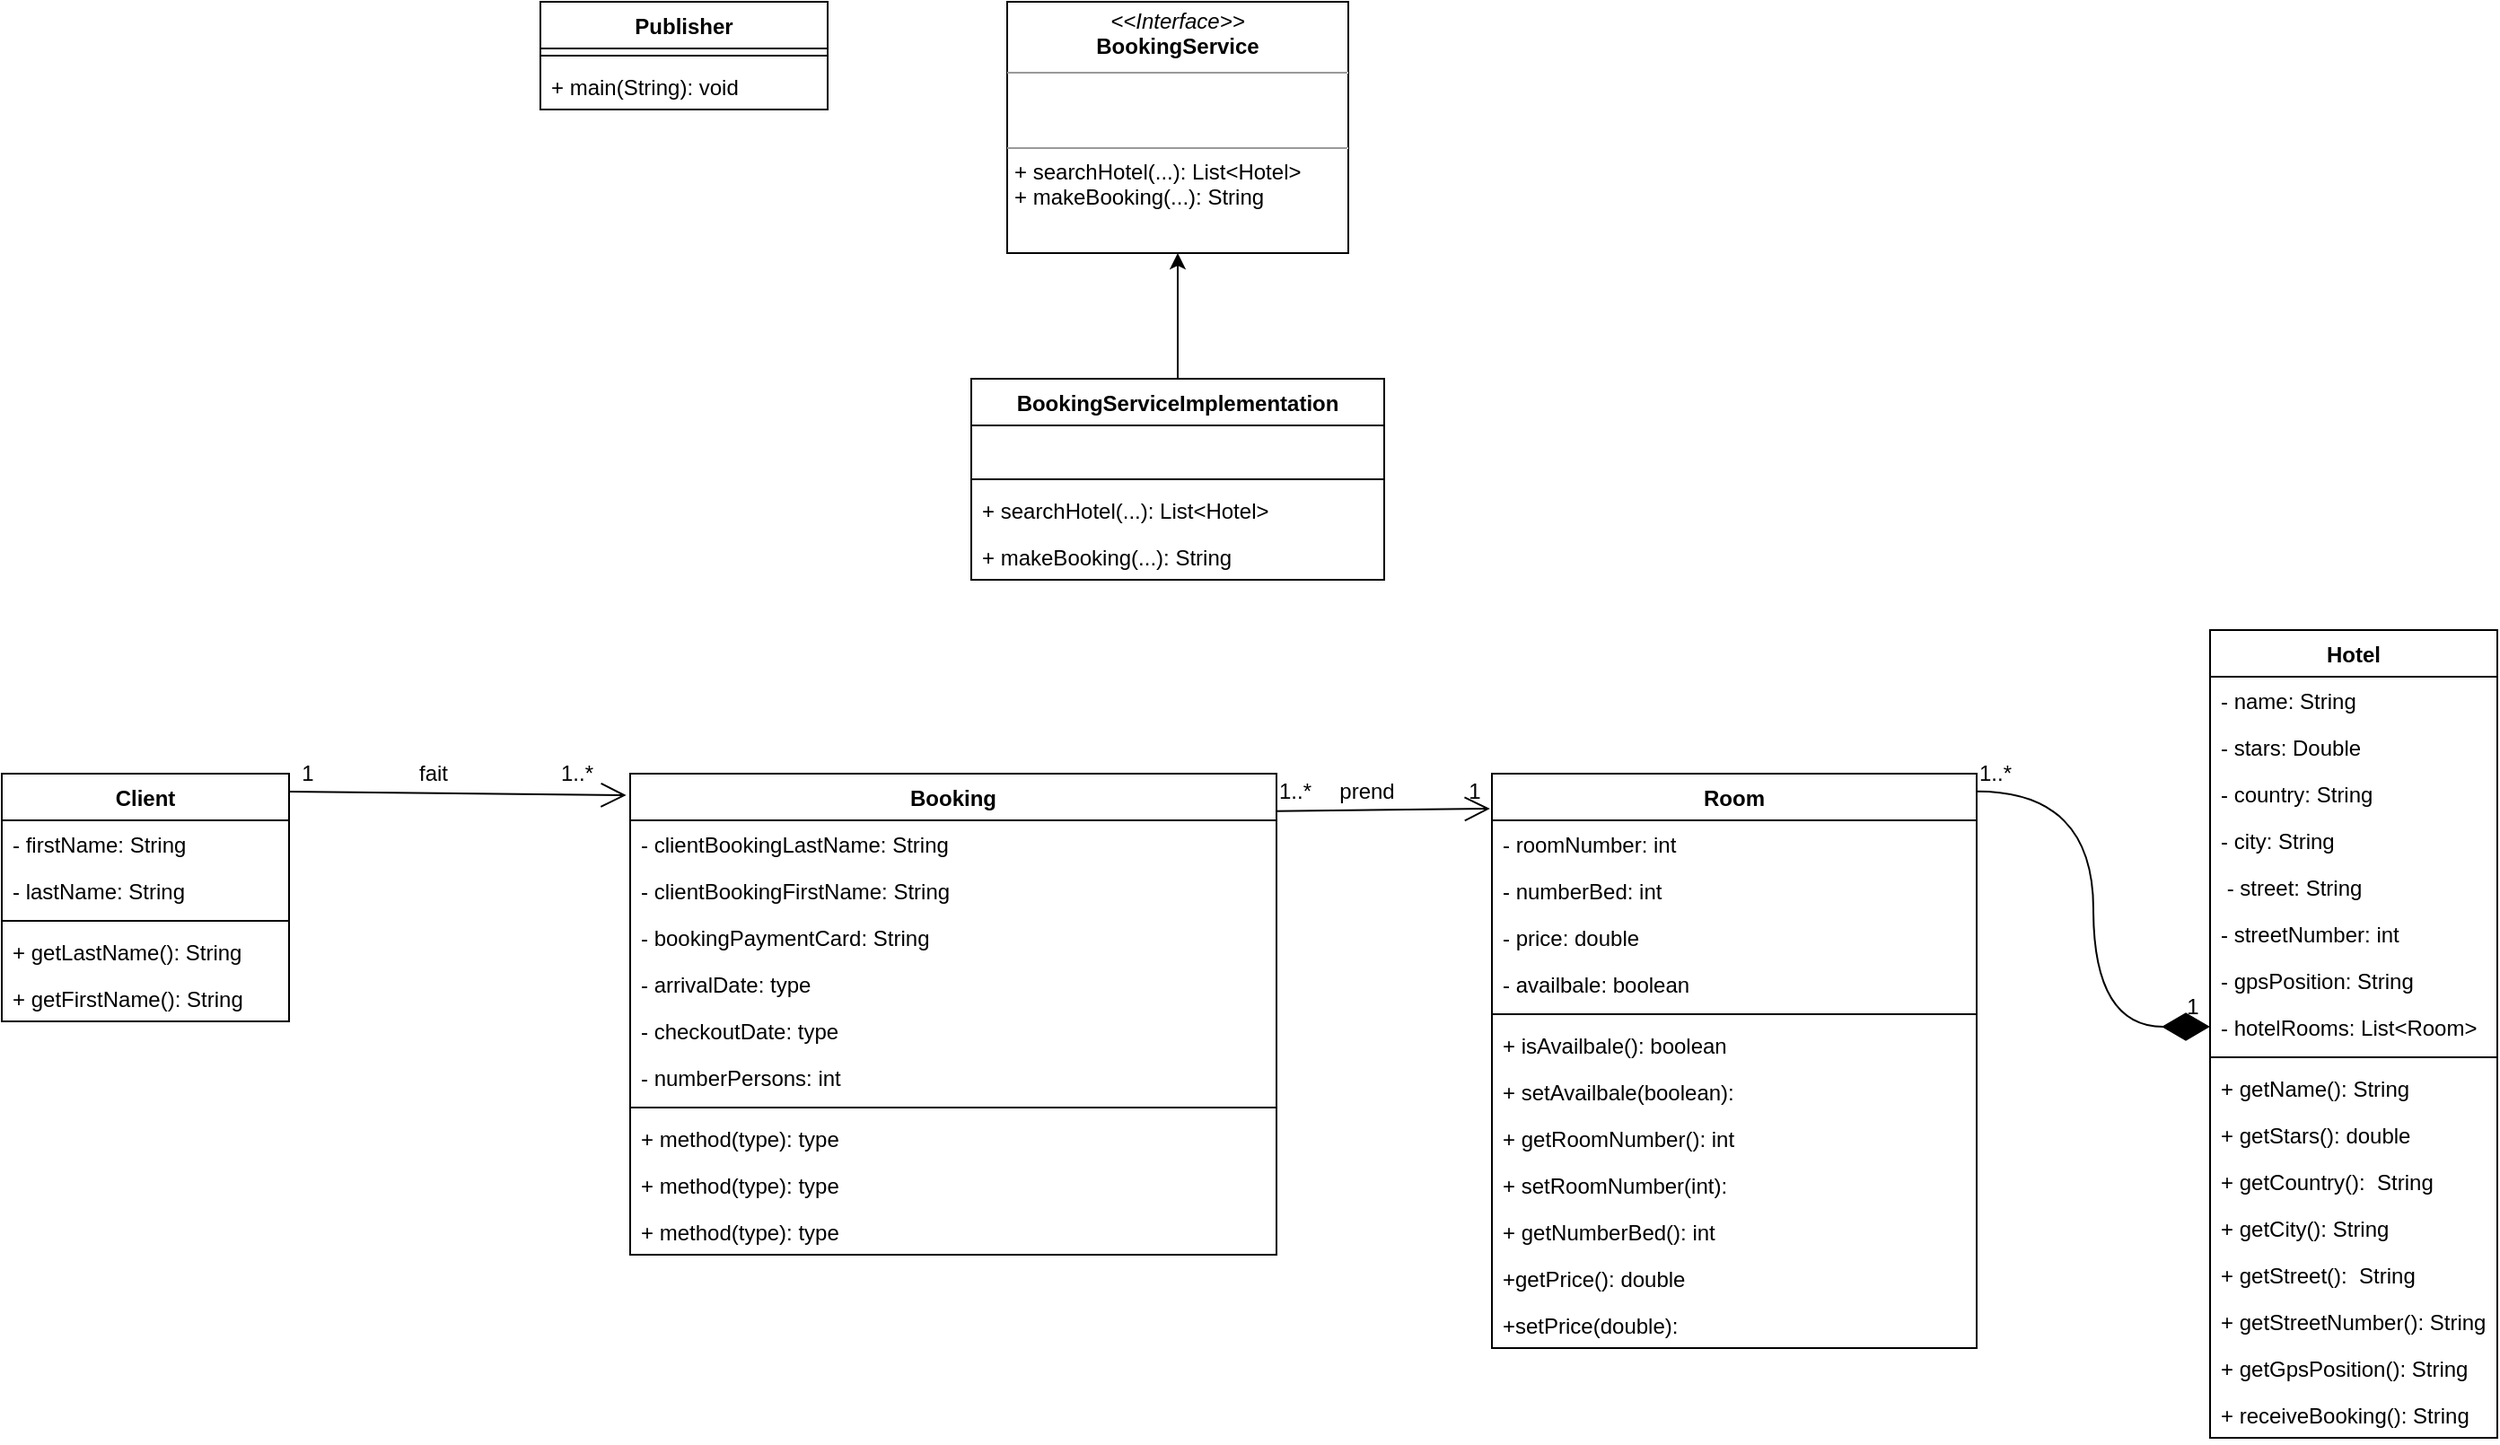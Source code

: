 <mxfile version="20.5.3" type="device"><diagram id="cfT06ySAHiFsVYucp_V1" name="Page-1"><mxGraphModel dx="1289" dy="687" grid="1" gridSize="10" guides="1" tooltips="1" connect="1" arrows="1" fold="1" page="1" pageScale="1" pageWidth="827" pageHeight="1169" math="0" shadow="0"><root><mxCell id="0"/><mxCell id="1" parent="0"/><mxCell id="_x2bSIc6BlJDKtabW-yO-1" value="Room" style="swimlane;fontStyle=1;align=center;verticalAlign=top;childLayout=stackLayout;horizontal=1;startSize=26;horizontalStack=0;resizeParent=1;resizeParentMax=0;resizeLast=0;collapsible=1;marginBottom=0;" parent="1" vertex="1"><mxGeometry x="300" y="610" width="270" height="320" as="geometry"/></mxCell><mxCell id="_x2bSIc6BlJDKtabW-yO-2" value="- roomNumber: int" style="text;strokeColor=none;fillColor=none;align=left;verticalAlign=top;spacingLeft=4;spacingRight=4;overflow=hidden;rotatable=0;points=[[0,0.5],[1,0.5]];portConstraint=eastwest;" parent="_x2bSIc6BlJDKtabW-yO-1" vertex="1"><mxGeometry y="26" width="270" height="26" as="geometry"/></mxCell><mxCell id="_x2bSIc6BlJDKtabW-yO-53" value="- numberBed: int" style="text;strokeColor=none;fillColor=none;align=left;verticalAlign=top;spacingLeft=4;spacingRight=4;overflow=hidden;rotatable=0;points=[[0,0.5],[1,0.5]];portConstraint=eastwest;" parent="_x2bSIc6BlJDKtabW-yO-1" vertex="1"><mxGeometry y="52" width="270" height="26" as="geometry"/></mxCell><mxCell id="_x2bSIc6BlJDKtabW-yO-54" value="- price: double" style="text;strokeColor=none;fillColor=none;align=left;verticalAlign=top;spacingLeft=4;spacingRight=4;overflow=hidden;rotatable=0;points=[[0,0.5],[1,0.5]];portConstraint=eastwest;" parent="_x2bSIc6BlJDKtabW-yO-1" vertex="1"><mxGeometry y="78" width="270" height="26" as="geometry"/></mxCell><mxCell id="_x2bSIc6BlJDKtabW-yO-55" value="- availbale: boolean" style="text;strokeColor=none;fillColor=none;align=left;verticalAlign=top;spacingLeft=4;spacingRight=4;overflow=hidden;rotatable=0;points=[[0,0.5],[1,0.5]];portConstraint=eastwest;" parent="_x2bSIc6BlJDKtabW-yO-1" vertex="1"><mxGeometry y="104" width="270" height="26" as="geometry"/></mxCell><mxCell id="_x2bSIc6BlJDKtabW-yO-3" value="" style="line;strokeWidth=1;fillColor=none;align=left;verticalAlign=middle;spacingTop=-1;spacingLeft=3;spacingRight=3;rotatable=0;labelPosition=right;points=[];portConstraint=eastwest;strokeColor=inherit;" parent="_x2bSIc6BlJDKtabW-yO-1" vertex="1"><mxGeometry y="130" width="270" height="8" as="geometry"/></mxCell><mxCell id="_x2bSIc6BlJDKtabW-yO-4" value="+ isAvailbale(): boolean" style="text;strokeColor=none;fillColor=none;align=left;verticalAlign=top;spacingLeft=4;spacingRight=4;overflow=hidden;rotatable=0;points=[[0,0.5],[1,0.5]];portConstraint=eastwest;" parent="_x2bSIc6BlJDKtabW-yO-1" vertex="1"><mxGeometry y="138" width="270" height="26" as="geometry"/></mxCell><mxCell id="_x2bSIc6BlJDKtabW-yO-56" value="+ setAvailbale(boolean): " style="text;strokeColor=none;fillColor=none;align=left;verticalAlign=top;spacingLeft=4;spacingRight=4;overflow=hidden;rotatable=0;points=[[0,0.5],[1,0.5]];portConstraint=eastwest;" parent="_x2bSIc6BlJDKtabW-yO-1" vertex="1"><mxGeometry y="164" width="270" height="26" as="geometry"/></mxCell><mxCell id="_x2bSIc6BlJDKtabW-yO-57" value="+ getRoomNumber(): int" style="text;strokeColor=none;fillColor=none;align=left;verticalAlign=top;spacingLeft=4;spacingRight=4;overflow=hidden;rotatable=0;points=[[0,0.5],[1,0.5]];portConstraint=eastwest;" parent="_x2bSIc6BlJDKtabW-yO-1" vertex="1"><mxGeometry y="190" width="270" height="26" as="geometry"/></mxCell><mxCell id="_x2bSIc6BlJDKtabW-yO-58" value="+ setRoomNumber(int): " style="text;strokeColor=none;fillColor=none;align=left;verticalAlign=top;spacingLeft=4;spacingRight=4;overflow=hidden;rotatable=0;points=[[0,0.5],[1,0.5]];portConstraint=eastwest;" parent="_x2bSIc6BlJDKtabW-yO-1" vertex="1"><mxGeometry y="216" width="270" height="26" as="geometry"/></mxCell><mxCell id="_x2bSIc6BlJDKtabW-yO-59" value="+ getNumberBed(): int" style="text;strokeColor=none;fillColor=none;align=left;verticalAlign=top;spacingLeft=4;spacingRight=4;overflow=hidden;rotatable=0;points=[[0,0.5],[1,0.5]];portConstraint=eastwest;" parent="_x2bSIc6BlJDKtabW-yO-1" vertex="1"><mxGeometry y="242" width="270" height="26" as="geometry"/></mxCell><mxCell id="_x2bSIc6BlJDKtabW-yO-60" value="+getPrice(): double" style="text;strokeColor=none;fillColor=none;align=left;verticalAlign=top;spacingLeft=4;spacingRight=4;overflow=hidden;rotatable=0;points=[[0,0.5],[1,0.5]];portConstraint=eastwest;" parent="_x2bSIc6BlJDKtabW-yO-1" vertex="1"><mxGeometry y="268" width="270" height="26" as="geometry"/></mxCell><mxCell id="_x2bSIc6BlJDKtabW-yO-69" value="+setPrice(double): " style="text;strokeColor=none;fillColor=none;align=left;verticalAlign=top;spacingLeft=4;spacingRight=4;overflow=hidden;rotatable=0;points=[[0,0.5],[1,0.5]];portConstraint=eastwest;" parent="_x2bSIc6BlJDKtabW-yO-1" vertex="1"><mxGeometry y="294" width="270" height="26" as="geometry"/></mxCell><mxCell id="_x2bSIc6BlJDKtabW-yO-72" style="edgeStyle=orthogonalEdgeStyle;rounded=0;orthogonalLoop=1;jettySize=auto;html=1;entryX=0.5;entryY=1;entryDx=0;entryDy=0;" parent="1" source="_x2bSIc6BlJDKtabW-yO-13" target="_x2bSIc6BlJDKtabW-yO-61" edge="1"><mxGeometry relative="1" as="geometry"/></mxCell><mxCell id="_x2bSIc6BlJDKtabW-yO-13" value="BookingServiceImplementation" style="swimlane;fontStyle=1;align=center;verticalAlign=top;childLayout=stackLayout;horizontal=1;startSize=26;horizontalStack=0;resizeParent=1;resizeParentMax=0;resizeLast=0;collapsible=1;marginBottom=0;" parent="1" vertex="1"><mxGeometry x="10" y="390" width="230" height="112" as="geometry"/></mxCell><mxCell id="_x2bSIc6BlJDKtabW-yO-14" value=" " style="text;strokeColor=none;fillColor=none;align=left;verticalAlign=top;spacingLeft=4;spacingRight=4;overflow=hidden;rotatable=0;points=[[0,0.5],[1,0.5]];portConstraint=eastwest;" parent="_x2bSIc6BlJDKtabW-yO-13" vertex="1"><mxGeometry y="26" width="230" height="26" as="geometry"/></mxCell><mxCell id="_x2bSIc6BlJDKtabW-yO-15" value="" style="line;strokeWidth=1;fillColor=none;align=left;verticalAlign=middle;spacingTop=-1;spacingLeft=3;spacingRight=3;rotatable=0;labelPosition=right;points=[];portConstraint=eastwest;strokeColor=inherit;" parent="_x2bSIc6BlJDKtabW-yO-13" vertex="1"><mxGeometry y="52" width="230" height="8" as="geometry"/></mxCell><mxCell id="_x2bSIc6BlJDKtabW-yO-16" value="+ searchHotel(...): List&lt;Hotel&gt;" style="text;strokeColor=none;fillColor=none;align=left;verticalAlign=top;spacingLeft=4;spacingRight=4;overflow=hidden;rotatable=0;points=[[0,0.5],[1,0.5]];portConstraint=eastwest;" parent="_x2bSIc6BlJDKtabW-yO-13" vertex="1"><mxGeometry y="60" width="230" height="26" as="geometry"/></mxCell><mxCell id="Fo9HnqY3LW8Suq48Zk8n-1" value="+ makeBooking(...): String" style="text;strokeColor=none;fillColor=none;align=left;verticalAlign=top;spacingLeft=4;spacingRight=4;overflow=hidden;rotatable=0;points=[[0,0.5],[1,0.5]];portConstraint=eastwest;" vertex="1" parent="_x2bSIc6BlJDKtabW-yO-13"><mxGeometry y="86" width="230" height="26" as="geometry"/></mxCell><mxCell id="_x2bSIc6BlJDKtabW-yO-17" value="Booking" style="swimlane;fontStyle=1;align=center;verticalAlign=top;childLayout=stackLayout;horizontal=1;startSize=26;horizontalStack=0;resizeParent=1;resizeParentMax=0;resizeLast=0;collapsible=1;marginBottom=0;" parent="1" vertex="1"><mxGeometry x="-180" y="610" width="360" height="268" as="geometry"/></mxCell><mxCell id="_x2bSIc6BlJDKtabW-yO-18" value="- clientBookingLastName: String" style="text;strokeColor=none;fillColor=none;align=left;verticalAlign=top;spacingLeft=4;spacingRight=4;overflow=hidden;rotatable=0;points=[[0,0.5],[1,0.5]];portConstraint=eastwest;" parent="_x2bSIc6BlJDKtabW-yO-17" vertex="1"><mxGeometry y="26" width="360" height="26" as="geometry"/></mxCell><mxCell id="_x2bSIc6BlJDKtabW-yO-63" value="- clientBookingFirstName: String" style="text;strokeColor=none;fillColor=none;align=left;verticalAlign=top;spacingLeft=4;spacingRight=4;overflow=hidden;rotatable=0;points=[[0,0.5],[1,0.5]];portConstraint=eastwest;" parent="_x2bSIc6BlJDKtabW-yO-17" vertex="1"><mxGeometry y="52" width="360" height="26" as="geometry"/></mxCell><mxCell id="_x2bSIc6BlJDKtabW-yO-64" value="- bookingPaymentCard: String" style="text;strokeColor=none;fillColor=none;align=left;verticalAlign=top;spacingLeft=4;spacingRight=4;overflow=hidden;rotatable=0;points=[[0,0.5],[1,0.5]];portConstraint=eastwest;" parent="_x2bSIc6BlJDKtabW-yO-17" vertex="1"><mxGeometry y="78" width="360" height="26" as="geometry"/></mxCell><mxCell id="_x2bSIc6BlJDKtabW-yO-65" value="- arrivalDate: type" style="text;strokeColor=none;fillColor=none;align=left;verticalAlign=top;spacingLeft=4;spacingRight=4;overflow=hidden;rotatable=0;points=[[0,0.5],[1,0.5]];portConstraint=eastwest;" parent="_x2bSIc6BlJDKtabW-yO-17" vertex="1"><mxGeometry y="104" width="360" height="26" as="geometry"/></mxCell><mxCell id="_x2bSIc6BlJDKtabW-yO-66" value="- checkoutDate: type" style="text;strokeColor=none;fillColor=none;align=left;verticalAlign=top;spacingLeft=4;spacingRight=4;overflow=hidden;rotatable=0;points=[[0,0.5],[1,0.5]];portConstraint=eastwest;" parent="_x2bSIc6BlJDKtabW-yO-17" vertex="1"><mxGeometry y="130" width="360" height="26" as="geometry"/></mxCell><mxCell id="_x2bSIc6BlJDKtabW-yO-68" value="- numberPersons: int" style="text;strokeColor=none;fillColor=none;align=left;verticalAlign=top;spacingLeft=4;spacingRight=4;overflow=hidden;rotatable=0;points=[[0,0.5],[1,0.5]];portConstraint=eastwest;" parent="_x2bSIc6BlJDKtabW-yO-17" vertex="1"><mxGeometry y="156" width="360" height="26" as="geometry"/></mxCell><mxCell id="_x2bSIc6BlJDKtabW-yO-19" value="" style="line;strokeWidth=1;fillColor=none;align=left;verticalAlign=middle;spacingTop=-1;spacingLeft=3;spacingRight=3;rotatable=0;labelPosition=right;points=[];portConstraint=eastwest;strokeColor=inherit;" parent="_x2bSIc6BlJDKtabW-yO-17" vertex="1"><mxGeometry y="182" width="360" height="8" as="geometry"/></mxCell><mxCell id="_x2bSIc6BlJDKtabW-yO-20" value="+ method(type): type" style="text;strokeColor=none;fillColor=none;align=left;verticalAlign=top;spacingLeft=4;spacingRight=4;overflow=hidden;rotatable=0;points=[[0,0.5],[1,0.5]];portConstraint=eastwest;" parent="_x2bSIc6BlJDKtabW-yO-17" vertex="1"><mxGeometry y="190" width="360" height="26" as="geometry"/></mxCell><mxCell id="_x2bSIc6BlJDKtabW-yO-82" value="+ method(type): type" style="text;strokeColor=none;fillColor=none;align=left;verticalAlign=top;spacingLeft=4;spacingRight=4;overflow=hidden;rotatable=0;points=[[0,0.5],[1,0.5]];portConstraint=eastwest;" parent="_x2bSIc6BlJDKtabW-yO-17" vertex="1"><mxGeometry y="216" width="360" height="26" as="geometry"/></mxCell><mxCell id="_x2bSIc6BlJDKtabW-yO-83" value="+ method(type): type" style="text;strokeColor=none;fillColor=none;align=left;verticalAlign=top;spacingLeft=4;spacingRight=4;overflow=hidden;rotatable=0;points=[[0,0.5],[1,0.5]];portConstraint=eastwest;" parent="_x2bSIc6BlJDKtabW-yO-17" vertex="1"><mxGeometry y="242" width="360" height="26" as="geometry"/></mxCell><mxCell id="_x2bSIc6BlJDKtabW-yO-21" value="Hotel" style="swimlane;fontStyle=1;align=center;verticalAlign=top;childLayout=stackLayout;horizontal=1;startSize=26;horizontalStack=0;resizeParent=1;resizeParentMax=0;resizeLast=0;collapsible=1;marginBottom=0;" parent="1" vertex="1"><mxGeometry x="700" y="530" width="160" height="450" as="geometry"/></mxCell><mxCell id="_x2bSIc6BlJDKtabW-yO-22" value="- name: String" style="text;strokeColor=none;fillColor=none;align=left;verticalAlign=top;spacingLeft=4;spacingRight=4;overflow=hidden;rotatable=0;points=[[0,0.5],[1,0.5]];portConstraint=eastwest;" parent="_x2bSIc6BlJDKtabW-yO-21" vertex="1"><mxGeometry y="26" width="160" height="26" as="geometry"/></mxCell><mxCell id="_x2bSIc6BlJDKtabW-yO-32" value="- stars: Double" style="text;strokeColor=none;fillColor=none;align=left;verticalAlign=top;spacingLeft=4;spacingRight=4;overflow=hidden;rotatable=0;points=[[0,0.5],[1,0.5]];portConstraint=eastwest;" parent="_x2bSIc6BlJDKtabW-yO-21" vertex="1"><mxGeometry y="52" width="160" height="26" as="geometry"/></mxCell><mxCell id="_x2bSIc6BlJDKtabW-yO-33" value="- country: String" style="text;strokeColor=none;fillColor=none;align=left;verticalAlign=top;spacingLeft=4;spacingRight=4;overflow=hidden;rotatable=0;points=[[0,0.5],[1,0.5]];portConstraint=eastwest;" parent="_x2bSIc6BlJDKtabW-yO-21" vertex="1"><mxGeometry y="78" width="160" height="26" as="geometry"/></mxCell><mxCell id="_x2bSIc6BlJDKtabW-yO-34" value="- city: String" style="text;strokeColor=none;fillColor=none;align=left;verticalAlign=top;spacingLeft=4;spacingRight=4;overflow=hidden;rotatable=0;points=[[0,0.5],[1,0.5]];portConstraint=eastwest;" parent="_x2bSIc6BlJDKtabW-yO-21" vertex="1"><mxGeometry y="104" width="160" height="26" as="geometry"/></mxCell><mxCell id="_x2bSIc6BlJDKtabW-yO-35" value=" - street: String" style="text;strokeColor=none;fillColor=none;align=left;verticalAlign=top;spacingLeft=4;spacingRight=4;overflow=hidden;rotatable=0;points=[[0,0.5],[1,0.5]];portConstraint=eastwest;" parent="_x2bSIc6BlJDKtabW-yO-21" vertex="1"><mxGeometry y="130" width="160" height="26" as="geometry"/></mxCell><mxCell id="_x2bSIc6BlJDKtabW-yO-36" value="- streetNumber: int" style="text;strokeColor=none;fillColor=none;align=left;verticalAlign=top;spacingLeft=4;spacingRight=4;overflow=hidden;rotatable=0;points=[[0,0.5],[1,0.5]];portConstraint=eastwest;" parent="_x2bSIc6BlJDKtabW-yO-21" vertex="1"><mxGeometry y="156" width="160" height="26" as="geometry"/></mxCell><mxCell id="_x2bSIc6BlJDKtabW-yO-37" value="- gpsPosition: String" style="text;strokeColor=none;fillColor=none;align=left;verticalAlign=top;spacingLeft=4;spacingRight=4;overflow=hidden;rotatable=0;points=[[0,0.5],[1,0.5]];portConstraint=eastwest;" parent="_x2bSIc6BlJDKtabW-yO-21" vertex="1"><mxGeometry y="182" width="160" height="26" as="geometry"/></mxCell><mxCell id="_x2bSIc6BlJDKtabW-yO-38" value="- hotelRooms: List&lt;Room&gt;" style="text;strokeColor=none;fillColor=none;align=left;verticalAlign=top;spacingLeft=4;spacingRight=4;overflow=hidden;rotatable=0;points=[[0,0.5],[1,0.5]];portConstraint=eastwest;" parent="_x2bSIc6BlJDKtabW-yO-21" vertex="1"><mxGeometry y="208" width="160" height="26" as="geometry"/></mxCell><mxCell id="_x2bSIc6BlJDKtabW-yO-23" value="" style="line;strokeWidth=1;fillColor=none;align=left;verticalAlign=middle;spacingTop=-1;spacingLeft=3;spacingRight=3;rotatable=0;labelPosition=right;points=[];portConstraint=eastwest;strokeColor=inherit;" parent="_x2bSIc6BlJDKtabW-yO-21" vertex="1"><mxGeometry y="234" width="160" height="8" as="geometry"/></mxCell><mxCell id="_x2bSIc6BlJDKtabW-yO-24" value="+ getName(): String" style="text;strokeColor=none;fillColor=none;align=left;verticalAlign=top;spacingLeft=4;spacingRight=4;overflow=hidden;rotatable=0;points=[[0,0.5],[1,0.5]];portConstraint=eastwest;" parent="_x2bSIc6BlJDKtabW-yO-21" vertex="1"><mxGeometry y="242" width="160" height="26" as="geometry"/></mxCell><mxCell id="_x2bSIc6BlJDKtabW-yO-41" value="+ getStars(): double" style="text;strokeColor=none;fillColor=none;align=left;verticalAlign=top;spacingLeft=4;spacingRight=4;overflow=hidden;rotatable=0;points=[[0,0.5],[1,0.5]];portConstraint=eastwest;" parent="_x2bSIc6BlJDKtabW-yO-21" vertex="1"><mxGeometry y="268" width="160" height="26" as="geometry"/></mxCell><mxCell id="_x2bSIc6BlJDKtabW-yO-43" value="+ getCountry():  String" style="text;strokeColor=none;fillColor=none;align=left;verticalAlign=top;spacingLeft=4;spacingRight=4;overflow=hidden;rotatable=0;points=[[0,0.5],[1,0.5]];portConstraint=eastwest;" parent="_x2bSIc6BlJDKtabW-yO-21" vertex="1"><mxGeometry y="294" width="160" height="26" as="geometry"/></mxCell><mxCell id="_x2bSIc6BlJDKtabW-yO-45" value="+ getCity(): String" style="text;strokeColor=none;fillColor=none;align=left;verticalAlign=top;spacingLeft=4;spacingRight=4;overflow=hidden;rotatable=0;points=[[0,0.5],[1,0.5]];portConstraint=eastwest;" parent="_x2bSIc6BlJDKtabW-yO-21" vertex="1"><mxGeometry y="320" width="160" height="26" as="geometry"/></mxCell><mxCell id="_x2bSIc6BlJDKtabW-yO-47" value="+ getStreet():  String" style="text;strokeColor=none;fillColor=none;align=left;verticalAlign=top;spacingLeft=4;spacingRight=4;overflow=hidden;rotatable=0;points=[[0,0.5],[1,0.5]];portConstraint=eastwest;" parent="_x2bSIc6BlJDKtabW-yO-21" vertex="1"><mxGeometry y="346" width="160" height="26" as="geometry"/></mxCell><mxCell id="_x2bSIc6BlJDKtabW-yO-49" value="+ getStreetNumber(): String" style="text;strokeColor=none;fillColor=none;align=left;verticalAlign=top;spacingLeft=4;spacingRight=4;overflow=hidden;rotatable=0;points=[[0,0.5],[1,0.5]];portConstraint=eastwest;" parent="_x2bSIc6BlJDKtabW-yO-21" vertex="1"><mxGeometry y="372" width="160" height="26" as="geometry"/></mxCell><mxCell id="_x2bSIc6BlJDKtabW-yO-51" value="+ getGpsPosition(): String" style="text;strokeColor=none;fillColor=none;align=left;verticalAlign=top;spacingLeft=4;spacingRight=4;overflow=hidden;rotatable=0;points=[[0,0.5],[1,0.5]];portConstraint=eastwest;" parent="_x2bSIc6BlJDKtabW-yO-21" vertex="1"><mxGeometry y="398" width="160" height="26" as="geometry"/></mxCell><mxCell id="_x2bSIc6BlJDKtabW-yO-81" value="+ receiveBooking(): String" style="text;strokeColor=none;fillColor=none;align=left;verticalAlign=top;spacingLeft=4;spacingRight=4;overflow=hidden;rotatable=0;points=[[0,0.5],[1,0.5]];portConstraint=eastwest;" parent="_x2bSIc6BlJDKtabW-yO-21" vertex="1"><mxGeometry y="424" width="160" height="26" as="geometry"/></mxCell><mxCell id="_x2bSIc6BlJDKtabW-yO-25" value="Publisher" style="swimlane;fontStyle=1;align=center;verticalAlign=top;childLayout=stackLayout;horizontal=1;startSize=26;horizontalStack=0;resizeParent=1;resizeParentMax=0;resizeLast=0;collapsible=1;marginBottom=0;" parent="1" vertex="1"><mxGeometry x="-230" y="180" width="160" height="60" as="geometry"/></mxCell><mxCell id="_x2bSIc6BlJDKtabW-yO-27" value="" style="line;strokeWidth=1;fillColor=none;align=left;verticalAlign=middle;spacingTop=-1;spacingLeft=3;spacingRight=3;rotatable=0;labelPosition=right;points=[];portConstraint=eastwest;strokeColor=inherit;" parent="_x2bSIc6BlJDKtabW-yO-25" vertex="1"><mxGeometry y="26" width="160" height="8" as="geometry"/></mxCell><mxCell id="_x2bSIc6BlJDKtabW-yO-28" value="+ main(String): void" style="text;strokeColor=none;fillColor=none;align=left;verticalAlign=top;spacingLeft=4;spacingRight=4;overflow=hidden;rotatable=0;points=[[0,0.5],[1,0.5]];portConstraint=eastwest;" parent="_x2bSIc6BlJDKtabW-yO-25" vertex="1"><mxGeometry y="34" width="160" height="26" as="geometry"/></mxCell><mxCell id="_x2bSIc6BlJDKtabW-yO-61" value="&lt;p style=&quot;margin:0px;margin-top:4px;text-align:center;&quot;&gt;&lt;i&gt;&amp;lt;&amp;lt;Interface&amp;gt;&amp;gt;&lt;/i&gt;&lt;br&gt;&lt;b&gt;BookingService&lt;/b&gt;&lt;/p&gt;&lt;hr size=&quot;1&quot;&gt;&lt;p style=&quot;margin:0px;margin-left:4px;&quot;&gt;&lt;br&gt;&lt;br&gt;&lt;/p&gt;&lt;hr size=&quot;1&quot;&gt;&lt;p style=&quot;margin:0px;margin-left:4px;&quot;&gt;+ searchHotel(...): List&amp;lt;Hotel&amp;gt;&lt;br&gt;+ makeBooking(...): String&lt;/p&gt;" style="verticalAlign=top;align=left;overflow=fill;fontSize=12;fontFamily=Helvetica;html=1;" parent="1" vertex="1"><mxGeometry x="30" y="180" width="190" height="140" as="geometry"/></mxCell><mxCell id="_x2bSIc6BlJDKtabW-yO-73" value="Client" style="swimlane;fontStyle=1;align=center;verticalAlign=top;childLayout=stackLayout;horizontal=1;startSize=26;horizontalStack=0;resizeParent=1;resizeParentMax=0;resizeLast=0;collapsible=1;marginBottom=0;" parent="1" vertex="1"><mxGeometry x="-530" y="610" width="160" height="138" as="geometry"/></mxCell><mxCell id="_x2bSIc6BlJDKtabW-yO-89" value="" style="endArrow=open;endFill=1;endSize=12;html=1;rounded=1;entryX=-0.006;entryY=0.045;entryDx=0;entryDy=0;entryPerimeter=0;" parent="_x2bSIc6BlJDKtabW-yO-73" target="_x2bSIc6BlJDKtabW-yO-17" edge="1"><mxGeometry width="160" relative="1" as="geometry"><mxPoint x="160" y="10" as="sourcePoint"/><mxPoint x="310" y="10" as="targetPoint"/></mxGeometry></mxCell><mxCell id="_x2bSIc6BlJDKtabW-yO-74" value="- firstName: String" style="text;strokeColor=none;fillColor=none;align=left;verticalAlign=top;spacingLeft=4;spacingRight=4;overflow=hidden;rotatable=0;points=[[0,0.5],[1,0.5]];portConstraint=eastwest;" parent="_x2bSIc6BlJDKtabW-yO-73" vertex="1"><mxGeometry y="26" width="160" height="26" as="geometry"/></mxCell><mxCell id="_x2bSIc6BlJDKtabW-yO-77" value="- lastName: String" style="text;strokeColor=none;fillColor=none;align=left;verticalAlign=top;spacingLeft=4;spacingRight=4;overflow=hidden;rotatable=0;points=[[0,0.5],[1,0.5]];portConstraint=eastwest;" parent="_x2bSIc6BlJDKtabW-yO-73" vertex="1"><mxGeometry y="52" width="160" height="26" as="geometry"/></mxCell><mxCell id="_x2bSIc6BlJDKtabW-yO-75" value="" style="line;strokeWidth=1;fillColor=none;align=left;verticalAlign=middle;spacingTop=-1;spacingLeft=3;spacingRight=3;rotatable=0;labelPosition=right;points=[];portConstraint=eastwest;strokeColor=inherit;" parent="_x2bSIc6BlJDKtabW-yO-73" vertex="1"><mxGeometry y="78" width="160" height="8" as="geometry"/></mxCell><mxCell id="_x2bSIc6BlJDKtabW-yO-76" value="+ getLastName(): String" style="text;strokeColor=none;fillColor=none;align=left;verticalAlign=top;spacingLeft=4;spacingRight=4;overflow=hidden;rotatable=0;points=[[0,0.5],[1,0.5]];portConstraint=eastwest;" parent="_x2bSIc6BlJDKtabW-yO-73" vertex="1"><mxGeometry y="86" width="160" height="26" as="geometry"/></mxCell><mxCell id="_x2bSIc6BlJDKtabW-yO-78" value="+ getFirstName(): String" style="text;strokeColor=none;fillColor=none;align=left;verticalAlign=top;spacingLeft=4;spacingRight=4;overflow=hidden;rotatable=0;points=[[0,0.5],[1,0.5]];portConstraint=eastwest;" parent="_x2bSIc6BlJDKtabW-yO-73" vertex="1"><mxGeometry y="112" width="160" height="26" as="geometry"/></mxCell><mxCell id="_x2bSIc6BlJDKtabW-yO-88" value="" style="endArrow=open;endFill=1;endSize=12;html=1;rounded=1;exitX=0.999;exitY=0.078;exitDx=0;exitDy=0;exitPerimeter=0;entryX=-0.004;entryY=0.061;entryDx=0;entryDy=0;entryPerimeter=0;" parent="1" source="_x2bSIc6BlJDKtabW-yO-17" target="_x2bSIc6BlJDKtabW-yO-1" edge="1"><mxGeometry width="160" relative="1" as="geometry"><mxPoint x="220" y="650" as="sourcePoint"/><mxPoint x="370" y="650" as="targetPoint"/></mxGeometry></mxCell><mxCell id="_x2bSIc6BlJDKtabW-yO-90" value="" style="endArrow=diamondThin;endFill=1;endSize=24;html=1;rounded=1;exitX=1;exitY=0.031;exitDx=0;exitDy=0;exitPerimeter=0;entryX=0;entryY=0.5;entryDx=0;entryDy=0;edgeStyle=orthogonalEdgeStyle;curved=1;" parent="1" source="_x2bSIc6BlJDKtabW-yO-1" target="_x2bSIc6BlJDKtabW-yO-38" edge="1"><mxGeometry width="160" relative="1" as="geometry"><mxPoint x="570" y="590" as="sourcePoint"/><mxPoint x="730" y="590" as="targetPoint"/></mxGeometry></mxCell><mxCell id="_x2bSIc6BlJDKtabW-yO-91" value="1" style="text;html=1;align=center;verticalAlign=middle;resizable=0;points=[];autosize=1;strokeColor=none;fillColor=none;" parent="1" vertex="1"><mxGeometry x="675" y="725" width="30" height="30" as="geometry"/></mxCell><mxCell id="_x2bSIc6BlJDKtabW-yO-92" value="1..*" style="text;html=1;align=center;verticalAlign=middle;resizable=0;points=[];autosize=1;strokeColor=none;fillColor=none;" parent="1" vertex="1"><mxGeometry x="560" y="595" width="40" height="30" as="geometry"/></mxCell><mxCell id="_x2bSIc6BlJDKtabW-yO-93" value="1" style="text;html=1;align=center;verticalAlign=middle;resizable=0;points=[];autosize=1;strokeColor=none;fillColor=none;" parent="1" vertex="1"><mxGeometry x="-375" y="595" width="30" height="30" as="geometry"/></mxCell><mxCell id="_x2bSIc6BlJDKtabW-yO-94" value="1..*" style="text;html=1;align=center;verticalAlign=middle;resizable=0;points=[];autosize=1;strokeColor=none;fillColor=none;" parent="1" vertex="1"><mxGeometry x="-230" y="595" width="40" height="30" as="geometry"/></mxCell><mxCell id="_x2bSIc6BlJDKtabW-yO-95" value="1..*" style="text;html=1;align=center;verticalAlign=middle;resizable=0;points=[];autosize=1;strokeColor=none;fillColor=none;" parent="1" vertex="1"><mxGeometry x="170" y="605" width="40" height="30" as="geometry"/></mxCell><mxCell id="_x2bSIc6BlJDKtabW-yO-96" value="1" style="text;html=1;align=center;verticalAlign=middle;resizable=0;points=[];autosize=1;strokeColor=none;fillColor=none;" parent="1" vertex="1"><mxGeometry x="275" y="605" width="30" height="30" as="geometry"/></mxCell><mxCell id="wp6VbCmQZ2ttNh5dnefs-1" value="fait" style="text;html=1;align=center;verticalAlign=middle;resizable=0;points=[];autosize=1;strokeColor=none;fillColor=none;" parent="1" vertex="1"><mxGeometry x="-310" y="595" width="40" height="30" as="geometry"/></mxCell><mxCell id="wp6VbCmQZ2ttNh5dnefs-3" value="prend" style="text;html=1;align=center;verticalAlign=middle;resizable=0;points=[];autosize=1;strokeColor=none;fillColor=none;" parent="1" vertex="1"><mxGeometry x="205" y="605" width="50" height="30" as="geometry"/></mxCell></root></mxGraphModel></diagram></mxfile>